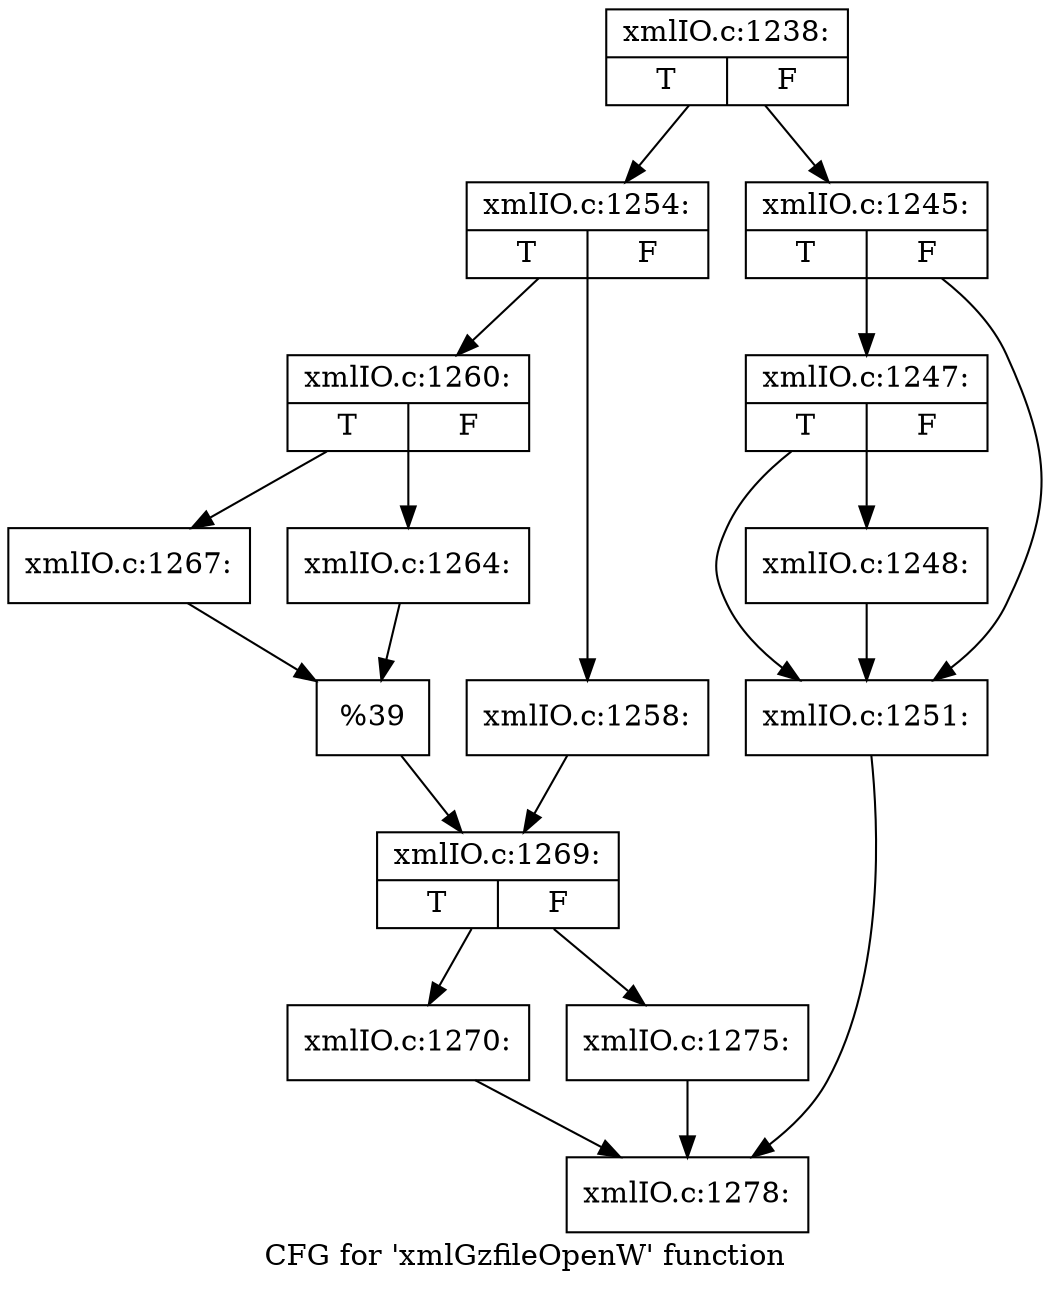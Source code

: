 digraph "CFG for 'xmlGzfileOpenW' function" {
	label="CFG for 'xmlGzfileOpenW' function";

	Node0x52fb5c0 [shape=record,label="{xmlIO.c:1238:|{<s0>T|<s1>F}}"];
	Node0x52fb5c0 -> Node0x52fcc90;
	Node0x52fb5c0 -> Node0x52fcc40;
	Node0x52fcc40 [shape=record,label="{xmlIO.c:1245:|{<s0>T|<s1>F}}"];
	Node0x52fcc40 -> Node0x52fd900;
	Node0x52fcc40 -> Node0x52fd8b0;
	Node0x52fd900 [shape=record,label="{xmlIO.c:1247:|{<s0>T|<s1>F}}"];
	Node0x52fd900 -> Node0x52fd860;
	Node0x52fd900 -> Node0x52fd8b0;
	Node0x52fd860 [shape=record,label="{xmlIO.c:1248:}"];
	Node0x52fd860 -> Node0x52fd8b0;
	Node0x52fd8b0 [shape=record,label="{xmlIO.c:1251:}"];
	Node0x52fd8b0 -> Node0x52fbf50;
	Node0x52fcc90 [shape=record,label="{xmlIO.c:1254:|{<s0>T|<s1>F}}"];
	Node0x52fcc90 -> Node0x52fe490;
	Node0x52fcc90 -> Node0x52fe3f0;
	Node0x52fe3f0 [shape=record,label="{xmlIO.c:1258:}"];
	Node0x52fe3f0 -> Node0x52fe440;
	Node0x52fe490 [shape=record,label="{xmlIO.c:1260:|{<s0>T|<s1>F}}"];
	Node0x52fe490 -> Node0x52fec30;
	Node0x52fe490 -> Node0x52feb90;
	Node0x52feb90 [shape=record,label="{xmlIO.c:1264:}"];
	Node0x52feb90 -> Node0x52febe0;
	Node0x52fec30 [shape=record,label="{xmlIO.c:1267:}"];
	Node0x52fec30 -> Node0x52febe0;
	Node0x52febe0 [shape=record,label="{%39}"];
	Node0x52febe0 -> Node0x52fe440;
	Node0x52fe440 [shape=record,label="{xmlIO.c:1269:|{<s0>T|<s1>F}}"];
	Node0x52fe440 -> Node0x52ff6f0;
	Node0x52fe440 -> Node0x52ff740;
	Node0x52ff6f0 [shape=record,label="{xmlIO.c:1270:}"];
	Node0x52ff6f0 -> Node0x52fbf50;
	Node0x52ff740 [shape=record,label="{xmlIO.c:1275:}"];
	Node0x52ff740 -> Node0x52fbf50;
	Node0x52fbf50 [shape=record,label="{xmlIO.c:1278:}"];
}
